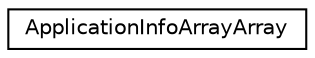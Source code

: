 digraph G
{
  edge [fontname="Helvetica",fontsize="10",labelfontname="Helvetica",labelfontsize="10"];
  node [fontname="Helvetica",fontsize="10",shape=record];
  rankdir=LR;
  Node1 [label="ApplicationInfoArrayArray",height=0.2,width=0.4,color="black", fillcolor="white", style="filled",URL="$da/d8a/class_application_info_array_array.html",tooltip="Array of ApplicationInfo."];
}
